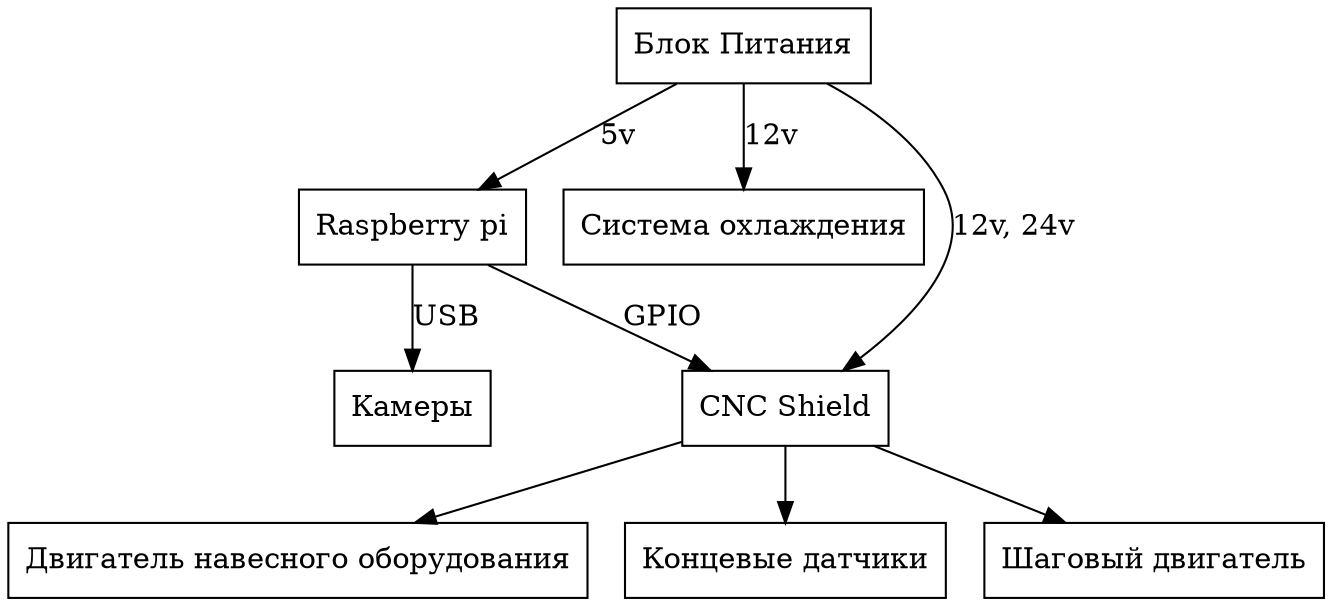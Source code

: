 digraph "round-table" {
    BP    [label="Блок Питания", shape=box]
    Rpi   [label="Raspberry pi", shape=box]
    Xolod [label="Система охлаждения", shape=box]
    CNC   [label="CNC Shield", shape=box]
    Cam   [label="Камеры", shape=box]
    Fr    [label="Двигатель навесного оборудования", shape=box]
    Knok   [label="Концевые датчики", shape=box]
    Shag   [label="Шаговый двигатель", shape=box]
    
    BP -> Rpi [label="5v"]
    BP -> CNC [label="12v, 24v"]

    Rpi -> Cam [label="USB"]
    Rpi -> CNC [label="GPIO"]
    CNC -> Fr 
    CNC -> Shag 
    CNC -> Knok 
    BP -> Xolod [label="12v"]
}